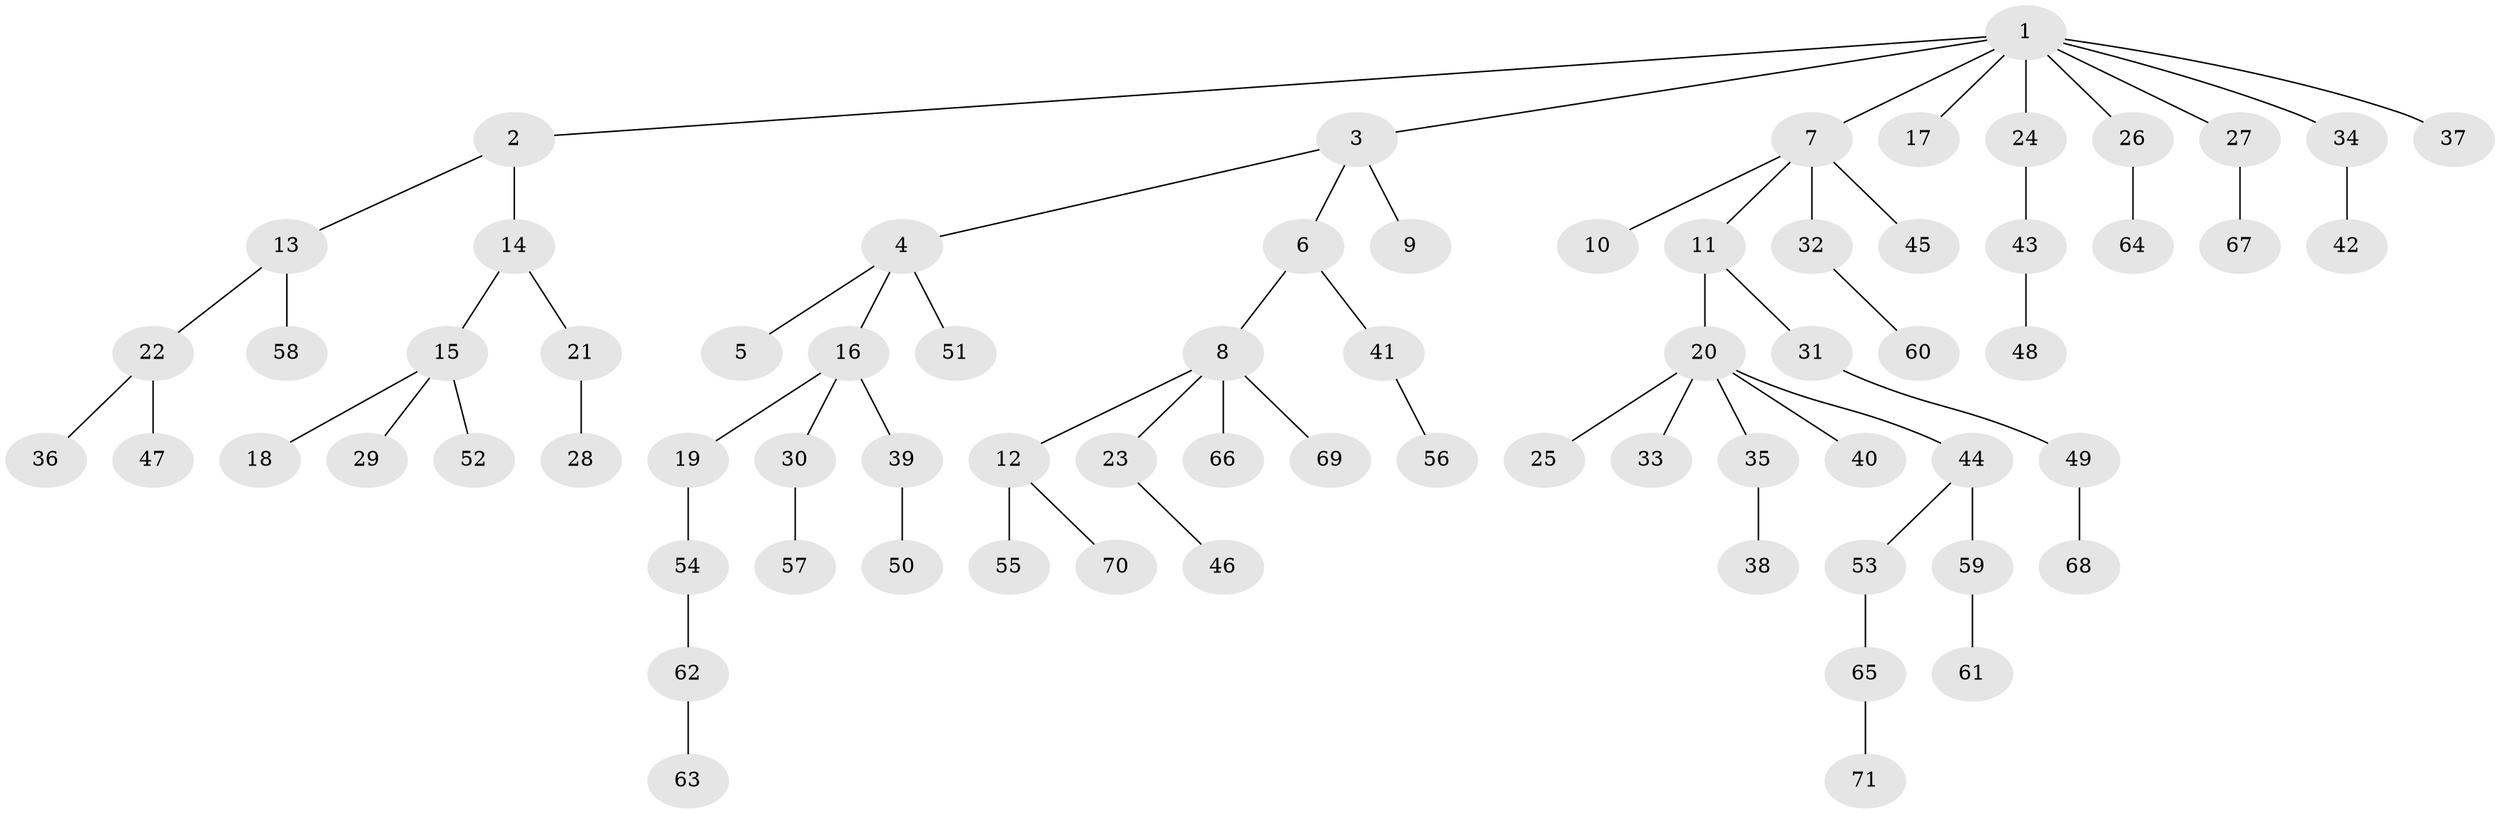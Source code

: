 // coarse degree distribution, {1: 0.5714285714285714, 2: 0.3333333333333333, 11: 0.047619047619047616, 3: 0.047619047619047616}
// Generated by graph-tools (version 1.1) at 2025/57/03/04/25 21:57:00]
// undirected, 71 vertices, 70 edges
graph export_dot {
graph [start="1"]
  node [color=gray90,style=filled];
  1;
  2;
  3;
  4;
  5;
  6;
  7;
  8;
  9;
  10;
  11;
  12;
  13;
  14;
  15;
  16;
  17;
  18;
  19;
  20;
  21;
  22;
  23;
  24;
  25;
  26;
  27;
  28;
  29;
  30;
  31;
  32;
  33;
  34;
  35;
  36;
  37;
  38;
  39;
  40;
  41;
  42;
  43;
  44;
  45;
  46;
  47;
  48;
  49;
  50;
  51;
  52;
  53;
  54;
  55;
  56;
  57;
  58;
  59;
  60;
  61;
  62;
  63;
  64;
  65;
  66;
  67;
  68;
  69;
  70;
  71;
  1 -- 2;
  1 -- 3;
  1 -- 7;
  1 -- 17;
  1 -- 24;
  1 -- 26;
  1 -- 27;
  1 -- 34;
  1 -- 37;
  2 -- 13;
  2 -- 14;
  3 -- 4;
  3 -- 6;
  3 -- 9;
  4 -- 5;
  4 -- 16;
  4 -- 51;
  6 -- 8;
  6 -- 41;
  7 -- 10;
  7 -- 11;
  7 -- 32;
  7 -- 45;
  8 -- 12;
  8 -- 23;
  8 -- 66;
  8 -- 69;
  11 -- 20;
  11 -- 31;
  12 -- 55;
  12 -- 70;
  13 -- 22;
  13 -- 58;
  14 -- 15;
  14 -- 21;
  15 -- 18;
  15 -- 29;
  15 -- 52;
  16 -- 19;
  16 -- 30;
  16 -- 39;
  19 -- 54;
  20 -- 25;
  20 -- 33;
  20 -- 35;
  20 -- 40;
  20 -- 44;
  21 -- 28;
  22 -- 36;
  22 -- 47;
  23 -- 46;
  24 -- 43;
  26 -- 64;
  27 -- 67;
  30 -- 57;
  31 -- 49;
  32 -- 60;
  34 -- 42;
  35 -- 38;
  39 -- 50;
  41 -- 56;
  43 -- 48;
  44 -- 53;
  44 -- 59;
  49 -- 68;
  53 -- 65;
  54 -- 62;
  59 -- 61;
  62 -- 63;
  65 -- 71;
}
